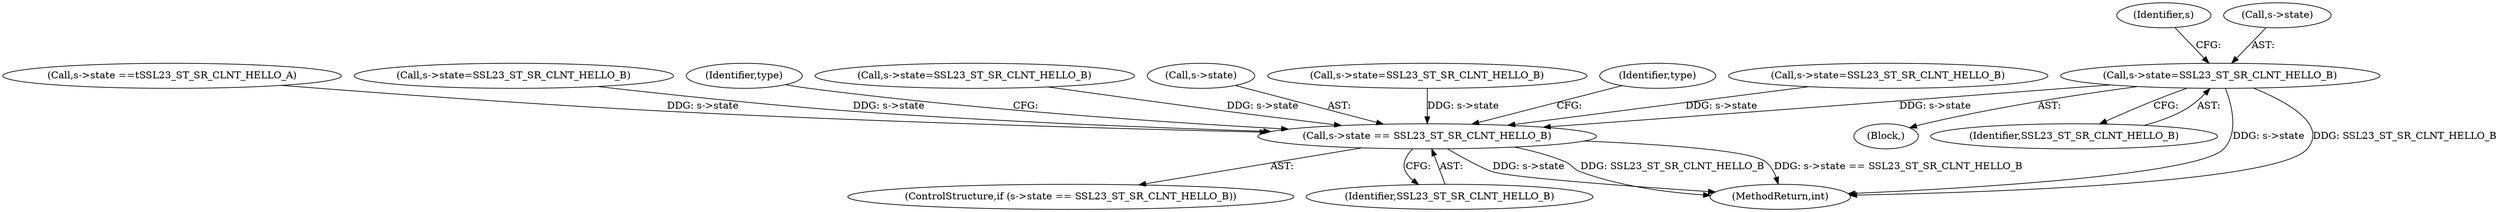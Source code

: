 digraph "0_openssl_6ce9687b5aba5391fc0de50e18779eb676d0e04d@pointer" {
"1000411" [label="(Call,s->state=SSL23_ST_SR_CLNT_HELLO_B)"];
"1000708" [label="(Call,s->state == SSL23_ST_SR_CLNT_HELLO_B)"];
"1000177" [label="(Call,s->state ==\tSSL23_ST_SR_CLNT_HELLO_A)"];
"1000317" [label="(Call,s->state=SSL23_ST_SR_CLNT_HELLO_B)"];
"1000691" [label="(Identifier,s)"];
"1000708" [label="(Call,s->state == SSL23_ST_SR_CLNT_HELLO_B)"];
"1000412" [label="(Call,s->state)"];
"1000715" [label="(Identifier,type)"];
"1000361" [label="(Call,s->state=SSL23_ST_SR_CLNT_HELLO_B)"];
"1000707" [label="(ControlStructure,if (s->state == SSL23_ST_SR_CLNT_HELLO_B))"];
"1000405" [label="(Block,)"];
"1000712" [label="(Identifier,SSL23_ST_SR_CLNT_HELLO_B)"];
"1000709" [label="(Call,s->state)"];
"1000342" [label="(Call,s->state=SSL23_ST_SR_CLNT_HELLO_B)"];
"1001051" [label="(Identifier,type)"];
"1000411" [label="(Call,s->state=SSL23_ST_SR_CLNT_HELLO_B)"];
"1000380" [label="(Call,s->state=SSL23_ST_SR_CLNT_HELLO_B)"];
"1000415" [label="(Identifier,SSL23_ST_SR_CLNT_HELLO_B)"];
"1001246" [label="(MethodReturn,int)"];
"1000411" -> "1000405"  [label="AST: "];
"1000411" -> "1000415"  [label="CFG: "];
"1000412" -> "1000411"  [label="AST: "];
"1000415" -> "1000411"  [label="AST: "];
"1000691" -> "1000411"  [label="CFG: "];
"1000411" -> "1001246"  [label="DDG: s->state"];
"1000411" -> "1001246"  [label="DDG: SSL23_ST_SR_CLNT_HELLO_B"];
"1000411" -> "1000708"  [label="DDG: s->state"];
"1000708" -> "1000707"  [label="AST: "];
"1000708" -> "1000712"  [label="CFG: "];
"1000709" -> "1000708"  [label="AST: "];
"1000712" -> "1000708"  [label="AST: "];
"1000715" -> "1000708"  [label="CFG: "];
"1001051" -> "1000708"  [label="CFG: "];
"1000708" -> "1001246"  [label="DDG: s->state"];
"1000708" -> "1001246"  [label="DDG: SSL23_ST_SR_CLNT_HELLO_B"];
"1000708" -> "1001246"  [label="DDG: s->state == SSL23_ST_SR_CLNT_HELLO_B"];
"1000177" -> "1000708"  [label="DDG: s->state"];
"1000361" -> "1000708"  [label="DDG: s->state"];
"1000380" -> "1000708"  [label="DDG: s->state"];
"1000342" -> "1000708"  [label="DDG: s->state"];
"1000317" -> "1000708"  [label="DDG: s->state"];
}
